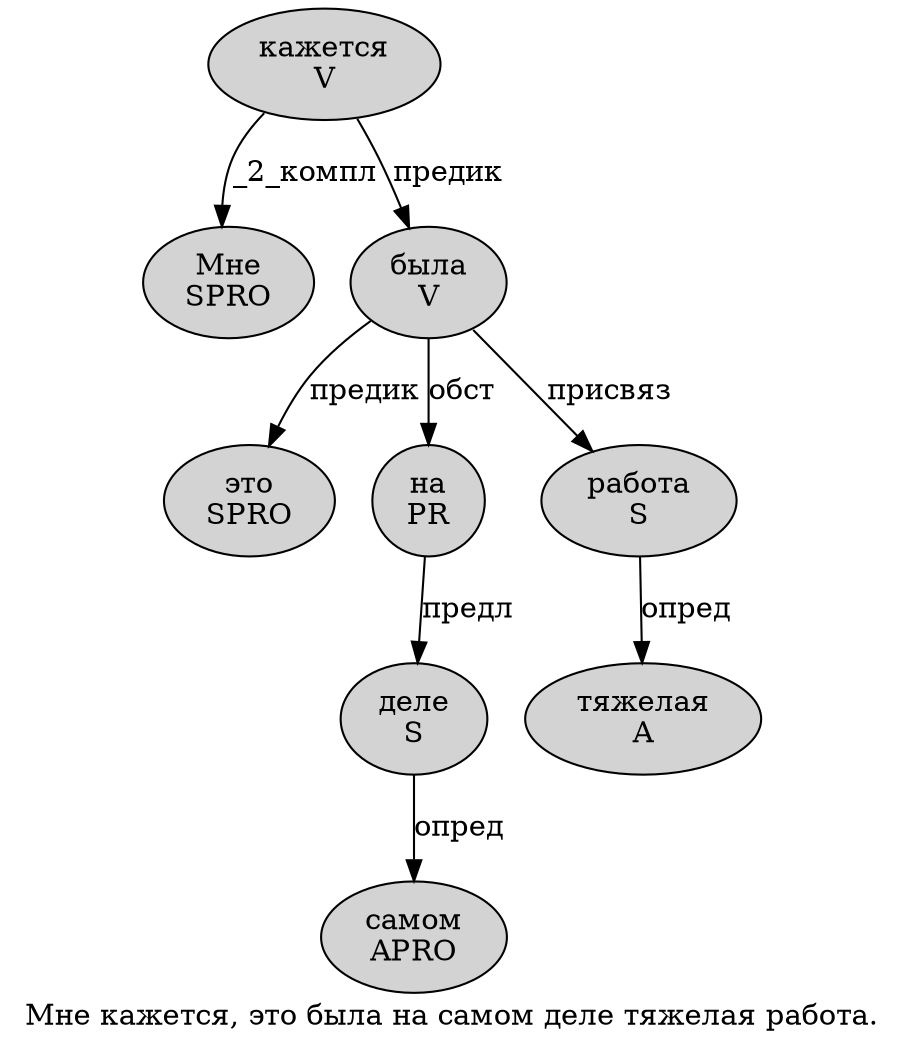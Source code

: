 digraph SENTENCE_782 {
	graph [label="Мне кажется, это была на самом деле тяжелая работа."]
	node [style=filled]
		0 [label="Мне
SPRO" color="" fillcolor=lightgray penwidth=1 shape=ellipse]
		1 [label="кажется
V" color="" fillcolor=lightgray penwidth=1 shape=ellipse]
		3 [label="это
SPRO" color="" fillcolor=lightgray penwidth=1 shape=ellipse]
		4 [label="была
V" color="" fillcolor=lightgray penwidth=1 shape=ellipse]
		5 [label="на
PR" color="" fillcolor=lightgray penwidth=1 shape=ellipse]
		6 [label="самом
APRO" color="" fillcolor=lightgray penwidth=1 shape=ellipse]
		7 [label="деле
S" color="" fillcolor=lightgray penwidth=1 shape=ellipse]
		8 [label="тяжелая
A" color="" fillcolor=lightgray penwidth=1 shape=ellipse]
		9 [label="работа
S" color="" fillcolor=lightgray penwidth=1 shape=ellipse]
			1 -> 0 [label="_2_компл"]
			1 -> 4 [label="предик"]
			4 -> 3 [label="предик"]
			4 -> 5 [label="обст"]
			4 -> 9 [label="присвяз"]
			5 -> 7 [label="предл"]
			9 -> 8 [label="опред"]
			7 -> 6 [label="опред"]
}